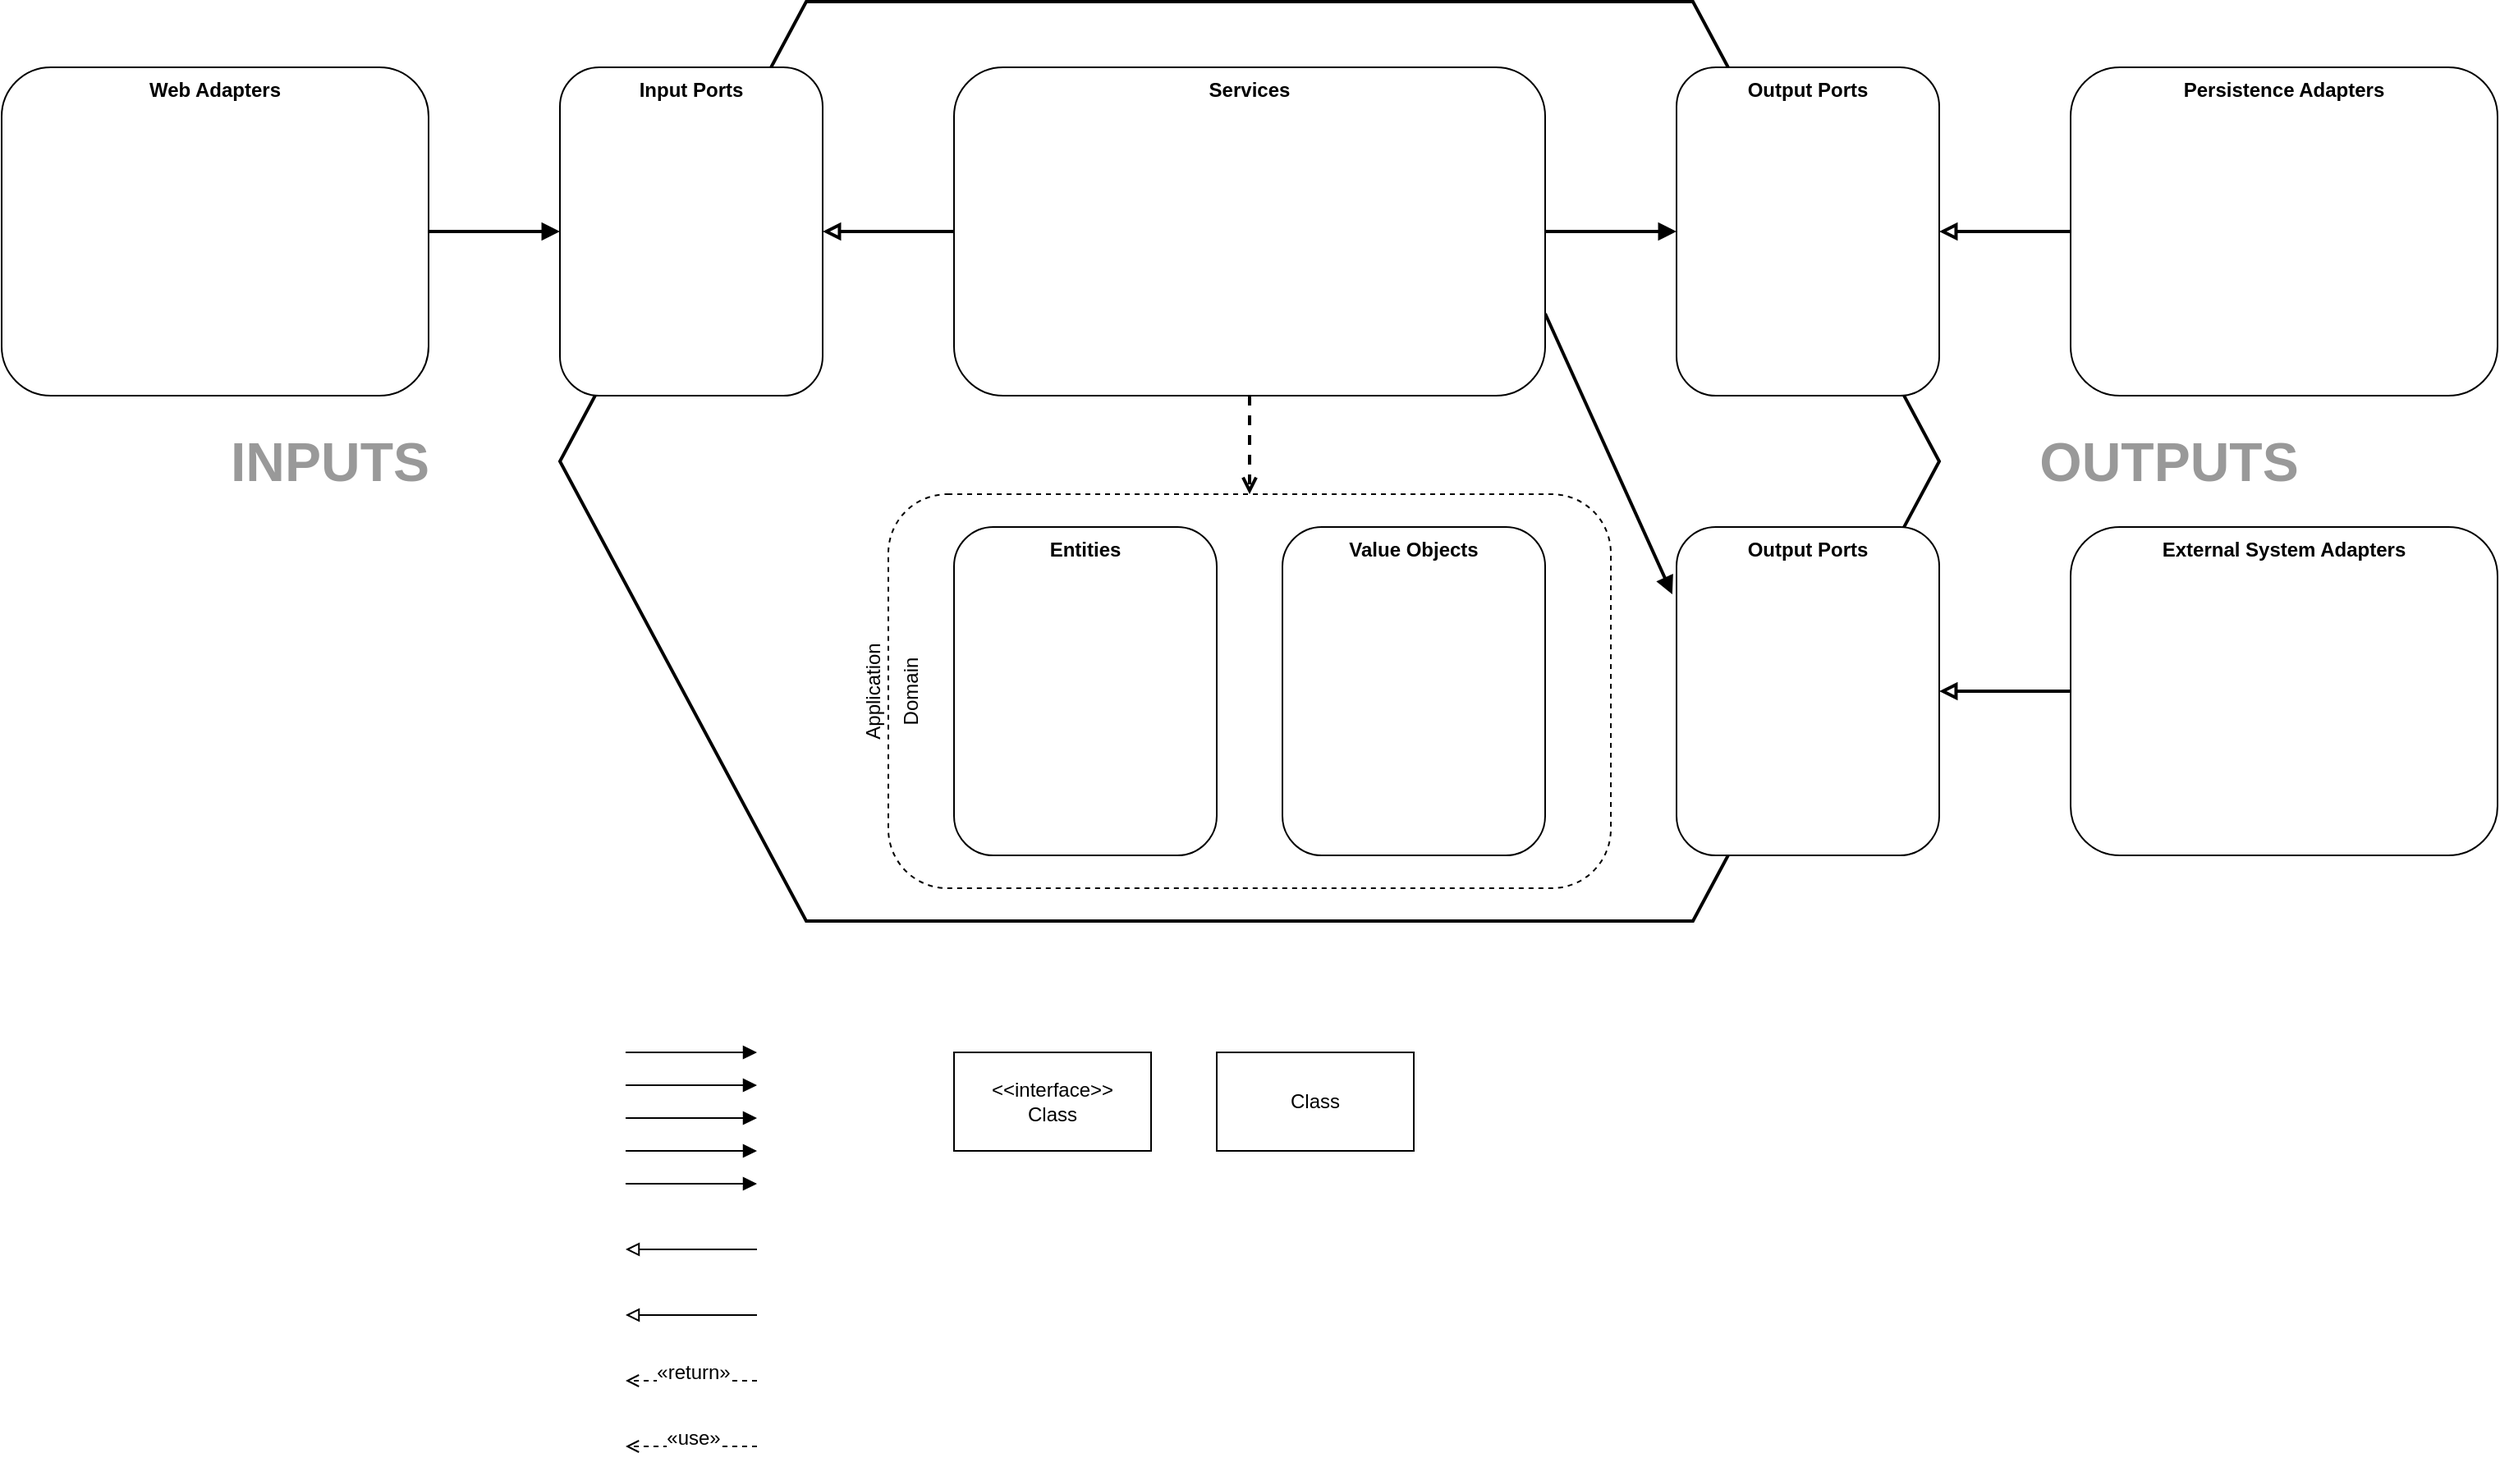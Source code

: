 <mxfile version="22.1.22" type="embed">
  <diagram name="Page-1" id="-hfQYTGBIGC2IBwUTKeI">
    <mxGraphModel dx="1608" dy="773" grid="1" gridSize="10" guides="0" tooltips="1" connect="1" arrows="0" fold="1" page="0" pageScale="1" pageWidth="827" pageHeight="1169" math="0" shadow="0">
      <root>
        <mxCell id="0" />
        <mxCell id="1" value="Hexagon" style="" parent="0" />
        <mxCell id="qZ0eZMEyJfM4uQIMgLbZ-5" value="" style="group;movable=1;resizable=1;rotatable=1;deletable=1;editable=1;locked=0;connectable=1;cloneable=0;" parent="1" vertex="1" connectable="0">
          <mxGeometry x="-140" y="240" width="1520" height="560" as="geometry" />
        </mxCell>
        <mxCell id="WYxq5w56mi98Xdl97QRf-30" value="&lt;b&gt;External System Adapters&lt;/b&gt;" style="html=1;whiteSpace=wrap;rounded=1;horizontal=1;verticalAlign=top;movable=1;cloneable=0;deletable=1;connectable=1;allowArrows=0;resizable=1;rotatable=1;recursiveResize=0;expand=0;container=1;collapsible=0;dropTarget=1;editable=1;locked=0;" parent="qZ0eZMEyJfM4uQIMgLbZ-5" vertex="1">
          <mxGeometry x="1260" y="320" width="260" height="200" as="geometry" />
        </mxCell>
        <mxCell id="WYxq5w56mi98Xdl97QRf-29" value="&lt;b&gt;Persistence Adapters&lt;/b&gt;" style="html=1;whiteSpace=wrap;rounded=1;horizontal=1;verticalAlign=top;movable=1;cloneable=0;deletable=1;connectable=1;allowArrows=0;resizable=1;rotatable=1;recursiveResize=0;expand=0;container=1;collapsible=0;dropTarget=1;editable=1;locked=0;" parent="qZ0eZMEyJfM4uQIMgLbZ-5" vertex="1">
          <mxGeometry x="1260" y="40" width="260" height="200" as="geometry" />
        </mxCell>
        <mxCell id="WYxq5w56mi98Xdl97QRf-25" value="&lt;b&gt;Web Adapters&lt;/b&gt;" style="html=1;whiteSpace=wrap;rounded=1;horizontal=1;verticalAlign=top;movable=1;cloneable=0;deletable=1;connectable=1;allowArrows=0;resizable=1;rotatable=1;container=1;collapsible=0;recursiveResize=0;expand=0;dropTarget=1;editable=1;locked=0;" parent="qZ0eZMEyJfM4uQIMgLbZ-5" vertex="1">
          <mxGeometry y="40" width="260" height="200" as="geometry" />
        </mxCell>
        <mxCell id="jC72QDiSUMgHh-S-kuxz-1" value="" style="shape=hexagon;perimeter=hexagonPerimeter2;whiteSpace=wrap;html=1;fixedSize=1;size=150;strokeWidth=2;fillColor=none;recursiveResize=0;connectable=1;editable=1;movable=1;resizable=1;rotatable=1;deletable=1;locked=0;allowArrows=0;cloneable=0;pointerEvents=0;expand=0;" parent="qZ0eZMEyJfM4uQIMgLbZ-5" vertex="1">
          <mxGeometry x="340" width="840" height="560" as="geometry" />
        </mxCell>
        <mxCell id="WYxq5w56mi98Xdl97QRf-21" value="" style="group;movable=1;cloneable=0;deletable=1;editable=1;resizable=1;rotatable=1;locked=0;connectable=1;" parent="qZ0eZMEyJfM4uQIMgLbZ-5" vertex="1" connectable="0">
          <mxGeometry x="500" y="380" width="80" height="80" as="geometry" />
        </mxCell>
        <mxCell id="WYxq5w56mi98Xdl97QRf-18" value="Application" style="text;html=1;align=center;verticalAlign=bottom;whiteSpace=wrap;rounded=0;horizontal=0;movable=1;cloneable=0;deletable=1;editable=1;resizable=1;rotatable=1;locked=0;connectable=1;" parent="WYxq5w56mi98Xdl97QRf-21" vertex="1">
          <mxGeometry width="40" height="80" as="geometry" />
        </mxCell>
        <mxCell id="WYxq5w56mi98Xdl97QRf-19" value="Domain" style="text;html=1;align=center;verticalAlign=top;whiteSpace=wrap;rounded=0;horizontal=0;movable=1;cloneable=0;deletable=1;editable=1;resizable=1;rotatable=1;locked=0;connectable=1;" parent="WYxq5w56mi98Xdl97QRf-21" vertex="1">
          <mxGeometry x="40" width="40" height="80" as="geometry" />
        </mxCell>
        <mxCell id="WYxq5w56mi98Xdl97QRf-17" value="" style="rounded=1;whiteSpace=wrap;html=1;fillColor=none;dashed=1;container=1;collapsible=0;recursiveResize=0;movable=1;cloneable=0;deletable=1;connectable=1;allowArrows=0;dropTarget=0;resizable=1;rotatable=1;pointerEvents=0;expand=0;editable=1;locked=0;" parent="qZ0eZMEyJfM4uQIMgLbZ-5" vertex="1">
          <mxGeometry x="540" y="300" width="440" height="240" as="geometry" />
        </mxCell>
        <mxCell id="WYxq5w56mi98Xdl97QRf-14" value="&lt;b&gt;Entities&lt;/b&gt;" style="rounded=1;whiteSpace=wrap;html=1;verticalAlign=top;container=1;recursiveResize=0;autosize=0;rotatable=1;deletable=1;collapsible=0;movable=1;cloneable=0;connectable=1;allowArrows=0;resizable=1;dropTarget=1;editable=1;locked=0;" parent="WYxq5w56mi98Xdl97QRf-17" vertex="1">
          <mxGeometry x="40" y="20" width="160" height="200" as="geometry">
            <mxRectangle x="400" y="220" width="80" height="30" as="alternateBounds" />
          </mxGeometry>
        </mxCell>
        <mxCell id="WYxq5w56mi98Xdl97QRf-15" value="&lt;b&gt;Value Objects&lt;/b&gt;" style="rounded=1;whiteSpace=wrap;html=1;verticalAlign=top;container=1;recursiveResize=0;autosize=0;rotatable=1;deletable=1;collapsible=0;movable=1;cloneable=0;connectable=1;allowArrows=0;resizable=1;expand=0;dropTarget=1;editable=1;locked=0;" parent="WYxq5w56mi98Xdl97QRf-17" vertex="1">
          <mxGeometry x="240" y="20" width="160" height="200" as="geometry">
            <mxRectangle x="400" y="220" width="80" height="30" as="alternateBounds" />
          </mxGeometry>
        </mxCell>
        <mxCell id="WYxq5w56mi98Xdl97QRf-28" value="&lt;b&gt;Output Ports&lt;/b&gt;" style="html=1;whiteSpace=wrap;rounded=1;horizontal=1;verticalAlign=top;movable=1;cloneable=0;deletable=1;connectable=1;allowArrows=0;resizable=1;rotatable=1;recursiveResize=0;expand=0;container=1;dropTarget=1;collapsible=0;editable=1;locked=0;" parent="qZ0eZMEyJfM4uQIMgLbZ-5" vertex="1">
          <mxGeometry x="1020" y="320" width="160" height="200" as="geometry" />
        </mxCell>
        <mxCell id="WYxq5w56mi98Xdl97QRf-27" value="&lt;b&gt;Output Ports&lt;/b&gt;" style="html=1;whiteSpace=wrap;rounded=1;horizontal=1;verticalAlign=top;movable=1;cloneable=0;deletable=1;connectable=1;allowArrows=0;resizable=1;rotatable=1;dropTarget=1;expand=0;recursiveResize=0;container=1;collapsible=0;editable=1;locked=0;" parent="qZ0eZMEyJfM4uQIMgLbZ-5" vertex="1">
          <mxGeometry x="1020" y="40" width="160" height="200" as="geometry" />
        </mxCell>
        <mxCell id="WYxq5w56mi98Xdl97QRf-26" value="&lt;b&gt;Input Ports&lt;/b&gt;" style="html=1;whiteSpace=wrap;rounded=1;horizontal=1;verticalAlign=top;movable=1;cloneable=0;deletable=1;connectable=1;allowArrows=0;resizable=1;rotatable=1;container=1;collapsible=0;recursiveResize=0;expand=0;dropTarget=1;editable=1;locked=0;" parent="qZ0eZMEyJfM4uQIMgLbZ-5" vertex="1">
          <mxGeometry x="340" y="40" width="160" height="200" as="geometry" />
        </mxCell>
        <mxCell id="WYxq5w56mi98Xdl97QRf-33" value="" style="endArrow=block;html=1;rounded=0;strokeWidth=2;endFill=1;exitX=1;exitY=0.5;exitDx=0;exitDy=0;entryX=0;entryY=0.5;entryDx=0;entryDy=0;movable=1;cloneable=0;deletable=1;editable=1;resizable=1;rotatable=1;locked=0;connectable=1;" parent="qZ0eZMEyJfM4uQIMgLbZ-5" source="WYxq5w56mi98Xdl97QRf-25" target="WYxq5w56mi98Xdl97QRf-26" edge="1">
          <mxGeometry width="50" height="50" relative="1" as="geometry">
            <mxPoint x="200" y="420" as="sourcePoint" />
            <mxPoint x="230" y="360" as="targetPoint" />
          </mxGeometry>
        </mxCell>
        <mxCell id="WYxq5w56mi98Xdl97QRf-34" value="" style="endArrow=block;html=1;rounded=0;strokeWidth=2;endFill=1;entryX=0;entryY=0.5;entryDx=0;entryDy=0;exitX=1;exitY=0.5;exitDx=0;exitDy=0;movable=1;cloneable=0;deletable=1;editable=1;resizable=1;rotatable=1;locked=0;connectable=1;" parent="qZ0eZMEyJfM4uQIMgLbZ-5" source="jC72QDiSUMgHh-S-kuxz-7" target="WYxq5w56mi98Xdl97QRf-27" edge="1">
          <mxGeometry width="50" height="50" relative="1" as="geometry">
            <mxPoint x="1090" y="-50" as="sourcePoint" />
            <mxPoint x="1170" y="-50" as="targetPoint" />
          </mxGeometry>
        </mxCell>
        <mxCell id="WYxq5w56mi98Xdl97QRf-35" value="" style="endArrow=block;html=1;rounded=0;strokeWidth=2;endFill=1;entryX=-0.016;entryY=0.205;entryDx=0;entryDy=0;exitX=1;exitY=0.75;exitDx=0;exitDy=0;entryPerimeter=0;movable=1;cloneable=0;deletable=1;editable=1;resizable=1;rotatable=1;locked=0;connectable=1;" parent="qZ0eZMEyJfM4uQIMgLbZ-5" source="jC72QDiSUMgHh-S-kuxz-7" target="WYxq5w56mi98Xdl97QRf-28" edge="1">
          <mxGeometry width="50" height="50" relative="1" as="geometry">
            <mxPoint x="1140" y="-10" as="sourcePoint" />
            <mxPoint x="1030" y="150" as="targetPoint" />
          </mxGeometry>
        </mxCell>
        <mxCell id="jC72QDiSUMgHh-S-kuxz-7" value="&lt;b&gt;Services&lt;/b&gt;" style="rounded=1;whiteSpace=wrap;html=1;verticalAlign=top;container=1;recursiveResize=0;autosize=0;rotatable=1;deletable=1;collapsible=0;dropTarget=1;movable=1;cloneable=0;connectable=1;allowArrows=0;resizable=1;editable=1;locked=0;expand=0;" parent="qZ0eZMEyJfM4uQIMgLbZ-5" vertex="1">
          <mxGeometry x="580" y="40" width="360" height="200" as="geometry">
            <mxRectangle x="400" y="220" width="80" height="30" as="alternateBounds" />
          </mxGeometry>
        </mxCell>
        <mxCell id="WYxq5w56mi98Xdl97QRf-37" value="" style="endArrow=open;html=1;rounded=0;strokeWidth=2;endFill=0;movable=1;cloneable=0;deletable=1;editable=1;resizable=1;rotatable=1;locked=0;connectable=1;exitX=0.5;exitY=1;exitDx=0;exitDy=0;entryX=0.5;entryY=0;entryDx=0;entryDy=0;dashed=1;" parent="qZ0eZMEyJfM4uQIMgLbZ-5" source="jC72QDiSUMgHh-S-kuxz-7" target="WYxq5w56mi98Xdl97QRf-17" edge="1">
          <mxGeometry width="50" height="50" relative="1" as="geometry">
            <mxPoint x="660" y="640" as="sourcePoint" />
            <mxPoint x="690" y="630" as="targetPoint" />
          </mxGeometry>
        </mxCell>
        <mxCell id="WYxq5w56mi98Xdl97QRf-39" value="" style="endArrow=block;html=1;rounded=0;strokeWidth=2;endFill=0;exitX=0;exitY=0.5;exitDx=0;exitDy=0;entryX=1;entryY=0.5;entryDx=0;entryDy=0;movable=1;cloneable=0;deletable=1;editable=1;resizable=1;rotatable=1;locked=0;connectable=1;" parent="qZ0eZMEyJfM4uQIMgLbZ-5" source="WYxq5w56mi98Xdl97QRf-29" target="WYxq5w56mi98Xdl97QRf-27" edge="1">
          <mxGeometry width="50" height="50" relative="1" as="geometry">
            <mxPoint x="1100" y="-80" as="sourcePoint" />
            <mxPoint x="1180" y="-80" as="targetPoint" />
          </mxGeometry>
        </mxCell>
        <mxCell id="WYxq5w56mi98Xdl97QRf-40" value="" style="endArrow=block;html=1;rounded=0;strokeWidth=2;endFill=0;exitX=0;exitY=0.5;exitDx=0;exitDy=0;entryX=1;entryY=0.5;entryDx=0;entryDy=0;movable=1;cloneable=0;deletable=1;editable=1;resizable=1;rotatable=1;locked=0;connectable=1;" parent="qZ0eZMEyJfM4uQIMgLbZ-5" source="WYxq5w56mi98Xdl97QRf-30" target="WYxq5w56mi98Xdl97QRf-28" edge="1">
          <mxGeometry width="50" height="50" relative="1" as="geometry">
            <mxPoint x="1250" y="440" as="sourcePoint" />
            <mxPoint x="1170" y="440" as="targetPoint" />
          </mxGeometry>
        </mxCell>
        <mxCell id="WYxq5w56mi98Xdl97QRf-41" value="" style="endArrow=block;html=1;rounded=0;strokeWidth=2;endFill=0;exitX=0;exitY=0.5;exitDx=0;exitDy=0;entryX=1;entryY=0.5;entryDx=0;entryDy=0;movable=1;cloneable=0;deletable=1;editable=1;resizable=1;rotatable=1;locked=0;connectable=1;" parent="qZ0eZMEyJfM4uQIMgLbZ-5" source="jC72QDiSUMgHh-S-kuxz-7" target="WYxq5w56mi98Xdl97QRf-26" edge="1">
          <mxGeometry width="50" height="50" relative="1" as="geometry">
            <mxPoint x="570" y="130" as="sourcePoint" />
            <mxPoint x="490" y="130" as="targetPoint" />
          </mxGeometry>
        </mxCell>
        <mxCell id="9ZBMFJzwKMNo2hY52MSG-9" value="&lt;font style=&quot;font-size: 33px; font-style: normal;&quot;&gt;INPUTS&lt;/font&gt;" style="text;html=1;align=center;verticalAlign=middle;whiteSpace=wrap;rounded=0;fontStyle=3;fontColor=#999999;labelBackgroundColor=none;textShadow=0;" parent="qZ0eZMEyJfM4uQIMgLbZ-5" vertex="1">
          <mxGeometry x="100" y="240" width="200" height="80" as="geometry" />
        </mxCell>
        <mxCell id="9ZBMFJzwKMNo2hY52MSG-10" value="&lt;font style=&quot;font-size: 33px; font-style: normal;&quot;&gt;OUTPUTS&lt;/font&gt;" style="text;html=1;align=center;verticalAlign=middle;whiteSpace=wrap;rounded=0;fontStyle=3;fontColor=#999999;labelBackgroundColor=none;textShadow=0;" parent="qZ0eZMEyJfM4uQIMgLbZ-5" vertex="1">
          <mxGeometry x="1220" y="240" width="200" height="80" as="geometry" />
        </mxCell>
        <mxCell id="qZ0eZMEyJfM4uQIMgLbZ-8" value="Classes" style="" parent="0" />
        <mxCell id="qZ0eZMEyJfM4uQIMgLbZ-20" value="" style="endArrow=block;html=1;rounded=0;strokeWidth=1;endFill=1;entryX=0;entryY=0.5;entryDx=0;entryDy=0;movable=1;cloneable=0;deletable=1;editable=1;resizable=1;rotatable=1;locked=0;connectable=1;exitX=1;exitY=0.5;exitDx=0;exitDy=0;" parent="qZ0eZMEyJfM4uQIMgLbZ-8" edge="1">
          <mxGeometry width="50" height="50" relative="1" as="geometry">
            <mxPoint x="240" y="880" as="sourcePoint" />
            <mxPoint x="320" y="880" as="targetPoint" />
          </mxGeometry>
        </mxCell>
        <mxCell id="qZ0eZMEyJfM4uQIMgLbZ-21" value="" style="endArrow=block;html=1;rounded=0;strokeWidth=1;endFill=0;exitX=0;exitY=0.5;exitDx=0;exitDy=0;entryX=1;entryY=0.5;entryDx=0;entryDy=0;movable=1;cloneable=0;deletable=1;editable=1;resizable=1;rotatable=1;locked=0;connectable=1;" parent="qZ0eZMEyJfM4uQIMgLbZ-8" edge="1">
          <mxGeometry width="50" height="50" relative="1" as="geometry">
            <mxPoint x="320" y="1000" as="sourcePoint" />
            <mxPoint x="240" y="1000" as="targetPoint" />
          </mxGeometry>
        </mxCell>
        <mxCell id="S4hqoqYpS1c3P2xGLF9c-1" value="" style="endArrow=block;html=1;rounded=0;strokeWidth=1;endFill=1;entryX=0;entryY=0.5;entryDx=0;entryDy=0;movable=1;cloneable=0;deletable=1;editable=1;resizable=1;rotatable=1;locked=0;connectable=1;exitX=1;exitY=0.5;exitDx=0;exitDy=0;" parent="qZ0eZMEyJfM4uQIMgLbZ-8" edge="1">
          <mxGeometry width="50" height="50" relative="1" as="geometry">
            <mxPoint x="240" y="900" as="sourcePoint" />
            <mxPoint x="320" y="900" as="targetPoint" />
          </mxGeometry>
        </mxCell>
        <mxCell id="S4hqoqYpS1c3P2xGLF9c-2" value="" style="endArrow=block;html=1;rounded=0;strokeWidth=1;endFill=1;entryX=0;entryY=0.5;entryDx=0;entryDy=0;movable=1;cloneable=0;deletable=1;editable=1;resizable=1;rotatable=1;locked=0;connectable=1;exitX=1;exitY=0.5;exitDx=0;exitDy=0;" parent="qZ0eZMEyJfM4uQIMgLbZ-8" edge="1">
          <mxGeometry width="50" height="50" relative="1" as="geometry">
            <mxPoint x="240" y="920" as="sourcePoint" />
            <mxPoint x="320" y="920" as="targetPoint" />
          </mxGeometry>
        </mxCell>
        <mxCell id="S4hqoqYpS1c3P2xGLF9c-3" value="" style="endArrow=block;html=1;rounded=0;strokeWidth=1;endFill=1;entryX=0;entryY=0.5;entryDx=0;entryDy=0;movable=1;cloneable=0;deletable=1;editable=1;resizable=1;rotatable=1;locked=0;connectable=1;exitX=1;exitY=0.5;exitDx=0;exitDy=0;" parent="qZ0eZMEyJfM4uQIMgLbZ-8" edge="1">
          <mxGeometry width="50" height="50" relative="1" as="geometry">
            <mxPoint x="240" y="940" as="sourcePoint" />
            <mxPoint x="320" y="940" as="targetPoint" />
          </mxGeometry>
        </mxCell>
        <mxCell id="S4hqoqYpS1c3P2xGLF9c-4" value="" style="endArrow=block;html=1;rounded=0;strokeWidth=1;endFill=1;entryX=0;entryY=0.5;entryDx=0;entryDy=0;movable=1;cloneable=0;deletable=1;editable=1;resizable=1;rotatable=1;locked=0;connectable=1;exitX=1;exitY=0.5;exitDx=0;exitDy=0;" parent="qZ0eZMEyJfM4uQIMgLbZ-8" edge="1">
          <mxGeometry width="50" height="50" relative="1" as="geometry">
            <mxPoint x="240" y="960" as="sourcePoint" />
            <mxPoint x="320" y="960" as="targetPoint" />
          </mxGeometry>
        </mxCell>
        <mxCell id="S4hqoqYpS1c3P2xGLF9c-5" value="" style="endArrow=block;html=1;rounded=0;strokeWidth=1;endFill=0;exitX=0;exitY=0.5;exitDx=0;exitDy=0;entryX=1;entryY=0.5;entryDx=0;entryDy=0;movable=1;cloneable=0;deletable=1;editable=1;resizable=1;rotatable=1;locked=0;connectable=1;" parent="qZ0eZMEyJfM4uQIMgLbZ-8" edge="1">
          <mxGeometry width="50" height="50" relative="1" as="geometry">
            <mxPoint x="320" y="1040" as="sourcePoint" />
            <mxPoint x="240" y="1040" as="targetPoint" />
          </mxGeometry>
        </mxCell>
        <mxCell id="hPWzj-FvK2ZljwOUCY1I-1" value="" style="endArrow=open;html=1;rounded=0;strokeWidth=1;endFill=0;movable=1;cloneable=0;deletable=1;editable=1;resizable=1;rotatable=1;locked=0;connectable=1;dashed=1;entryX=0.75;entryY=0;entryDx=0;entryDy=0;" parent="qZ0eZMEyJfM4uQIMgLbZ-8" edge="1">
          <mxGeometry width="50" height="50" relative="1" as="geometry">
            <mxPoint x="320" y="1080" as="sourcePoint" />
            <mxPoint x="240" y="1080" as="targetPoint" />
          </mxGeometry>
        </mxCell>
        <mxCell id="hPWzj-FvK2ZljwOUCY1I-2" value="&lt;span style=&quot;font-size: 12px; text-wrap: wrap;&quot;&gt;«return»&lt;/span&gt;" style="edgeLabel;html=1;align=center;verticalAlign=middle;resizable=0;points=[];" parent="hPWzj-FvK2ZljwOUCY1I-1" vertex="1" connectable="0">
          <mxGeometry x="-0.009" y="-4" relative="1" as="geometry">
            <mxPoint y="-1" as="offset" />
          </mxGeometry>
        </mxCell>
        <mxCell id="hPWzj-FvK2ZljwOUCY1I-3" value="" style="endArrow=open;html=1;rounded=0;strokeWidth=1;endFill=0;movable=1;cloneable=0;deletable=1;editable=1;resizable=1;rotatable=1;locked=0;connectable=1;dashed=1;" parent="qZ0eZMEyJfM4uQIMgLbZ-8" edge="1">
          <mxGeometry width="50" height="50" relative="1" as="geometry">
            <mxPoint x="320" y="1120" as="sourcePoint" />
            <mxPoint x="240" y="1120" as="targetPoint" />
          </mxGeometry>
        </mxCell>
        <mxCell id="hPWzj-FvK2ZljwOUCY1I-4" value="&lt;span style=&quot;font-size: 12px; text-wrap: wrap;&quot;&gt;«use»&lt;/span&gt;" style="edgeLabel;html=1;align=center;verticalAlign=middle;resizable=0;points=[];" parent="hPWzj-FvK2ZljwOUCY1I-3" vertex="1" connectable="0">
          <mxGeometry x="-0.009" y="-4" relative="1" as="geometry">
            <mxPoint y="-1" as="offset" />
          </mxGeometry>
        </mxCell>
        <mxCell id="2" value="&amp;lt;&amp;lt;interface&amp;gt;&amp;gt;&lt;br&gt;Class" style="rounded=0;whiteSpace=wrap;html=1;" vertex="1" parent="qZ0eZMEyJfM4uQIMgLbZ-8">
          <mxGeometry x="440" y="880" width="120" height="60" as="geometry" />
        </mxCell>
        <mxCell id="3" value="Class" style="rounded=0;whiteSpace=wrap;html=1;" vertex="1" parent="qZ0eZMEyJfM4uQIMgLbZ-8">
          <mxGeometry x="600" y="880" width="120" height="60" as="geometry" />
        </mxCell>
      </root>
    </mxGraphModel>
  </diagram>
</mxfile>
